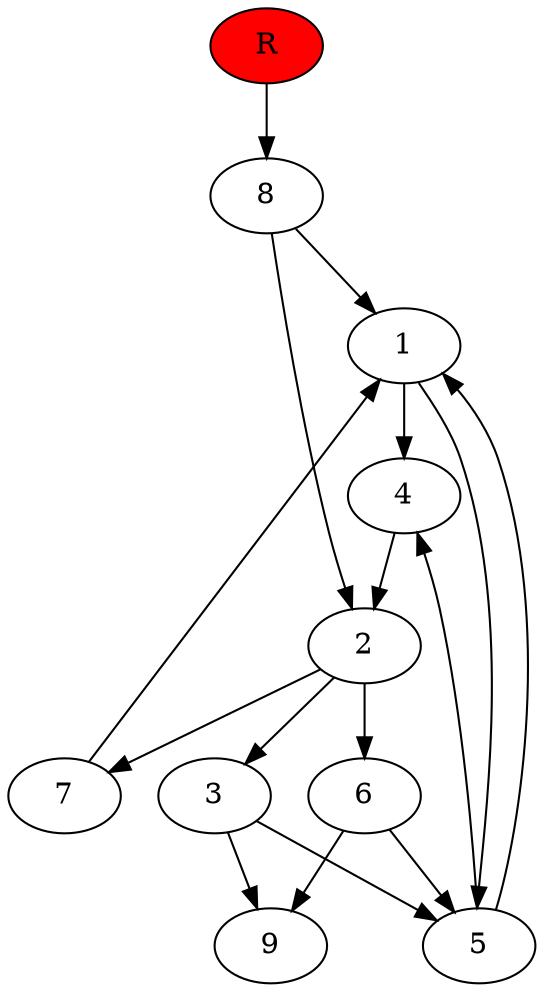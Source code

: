 digraph prb3519 {
	1
	2
	3
	4
	5
	6
	7
	8
	R [fillcolor="#ff0000" style=filled]
	1 -> 4
	1 -> 5
	2 -> 3
	2 -> 6
	2 -> 7
	3 -> 5
	3 -> 9
	4 -> 2
	5 -> 1
	5 -> 4
	6 -> 5
	6 -> 9
	7 -> 1
	8 -> 1
	8 -> 2
	R -> 8
}
